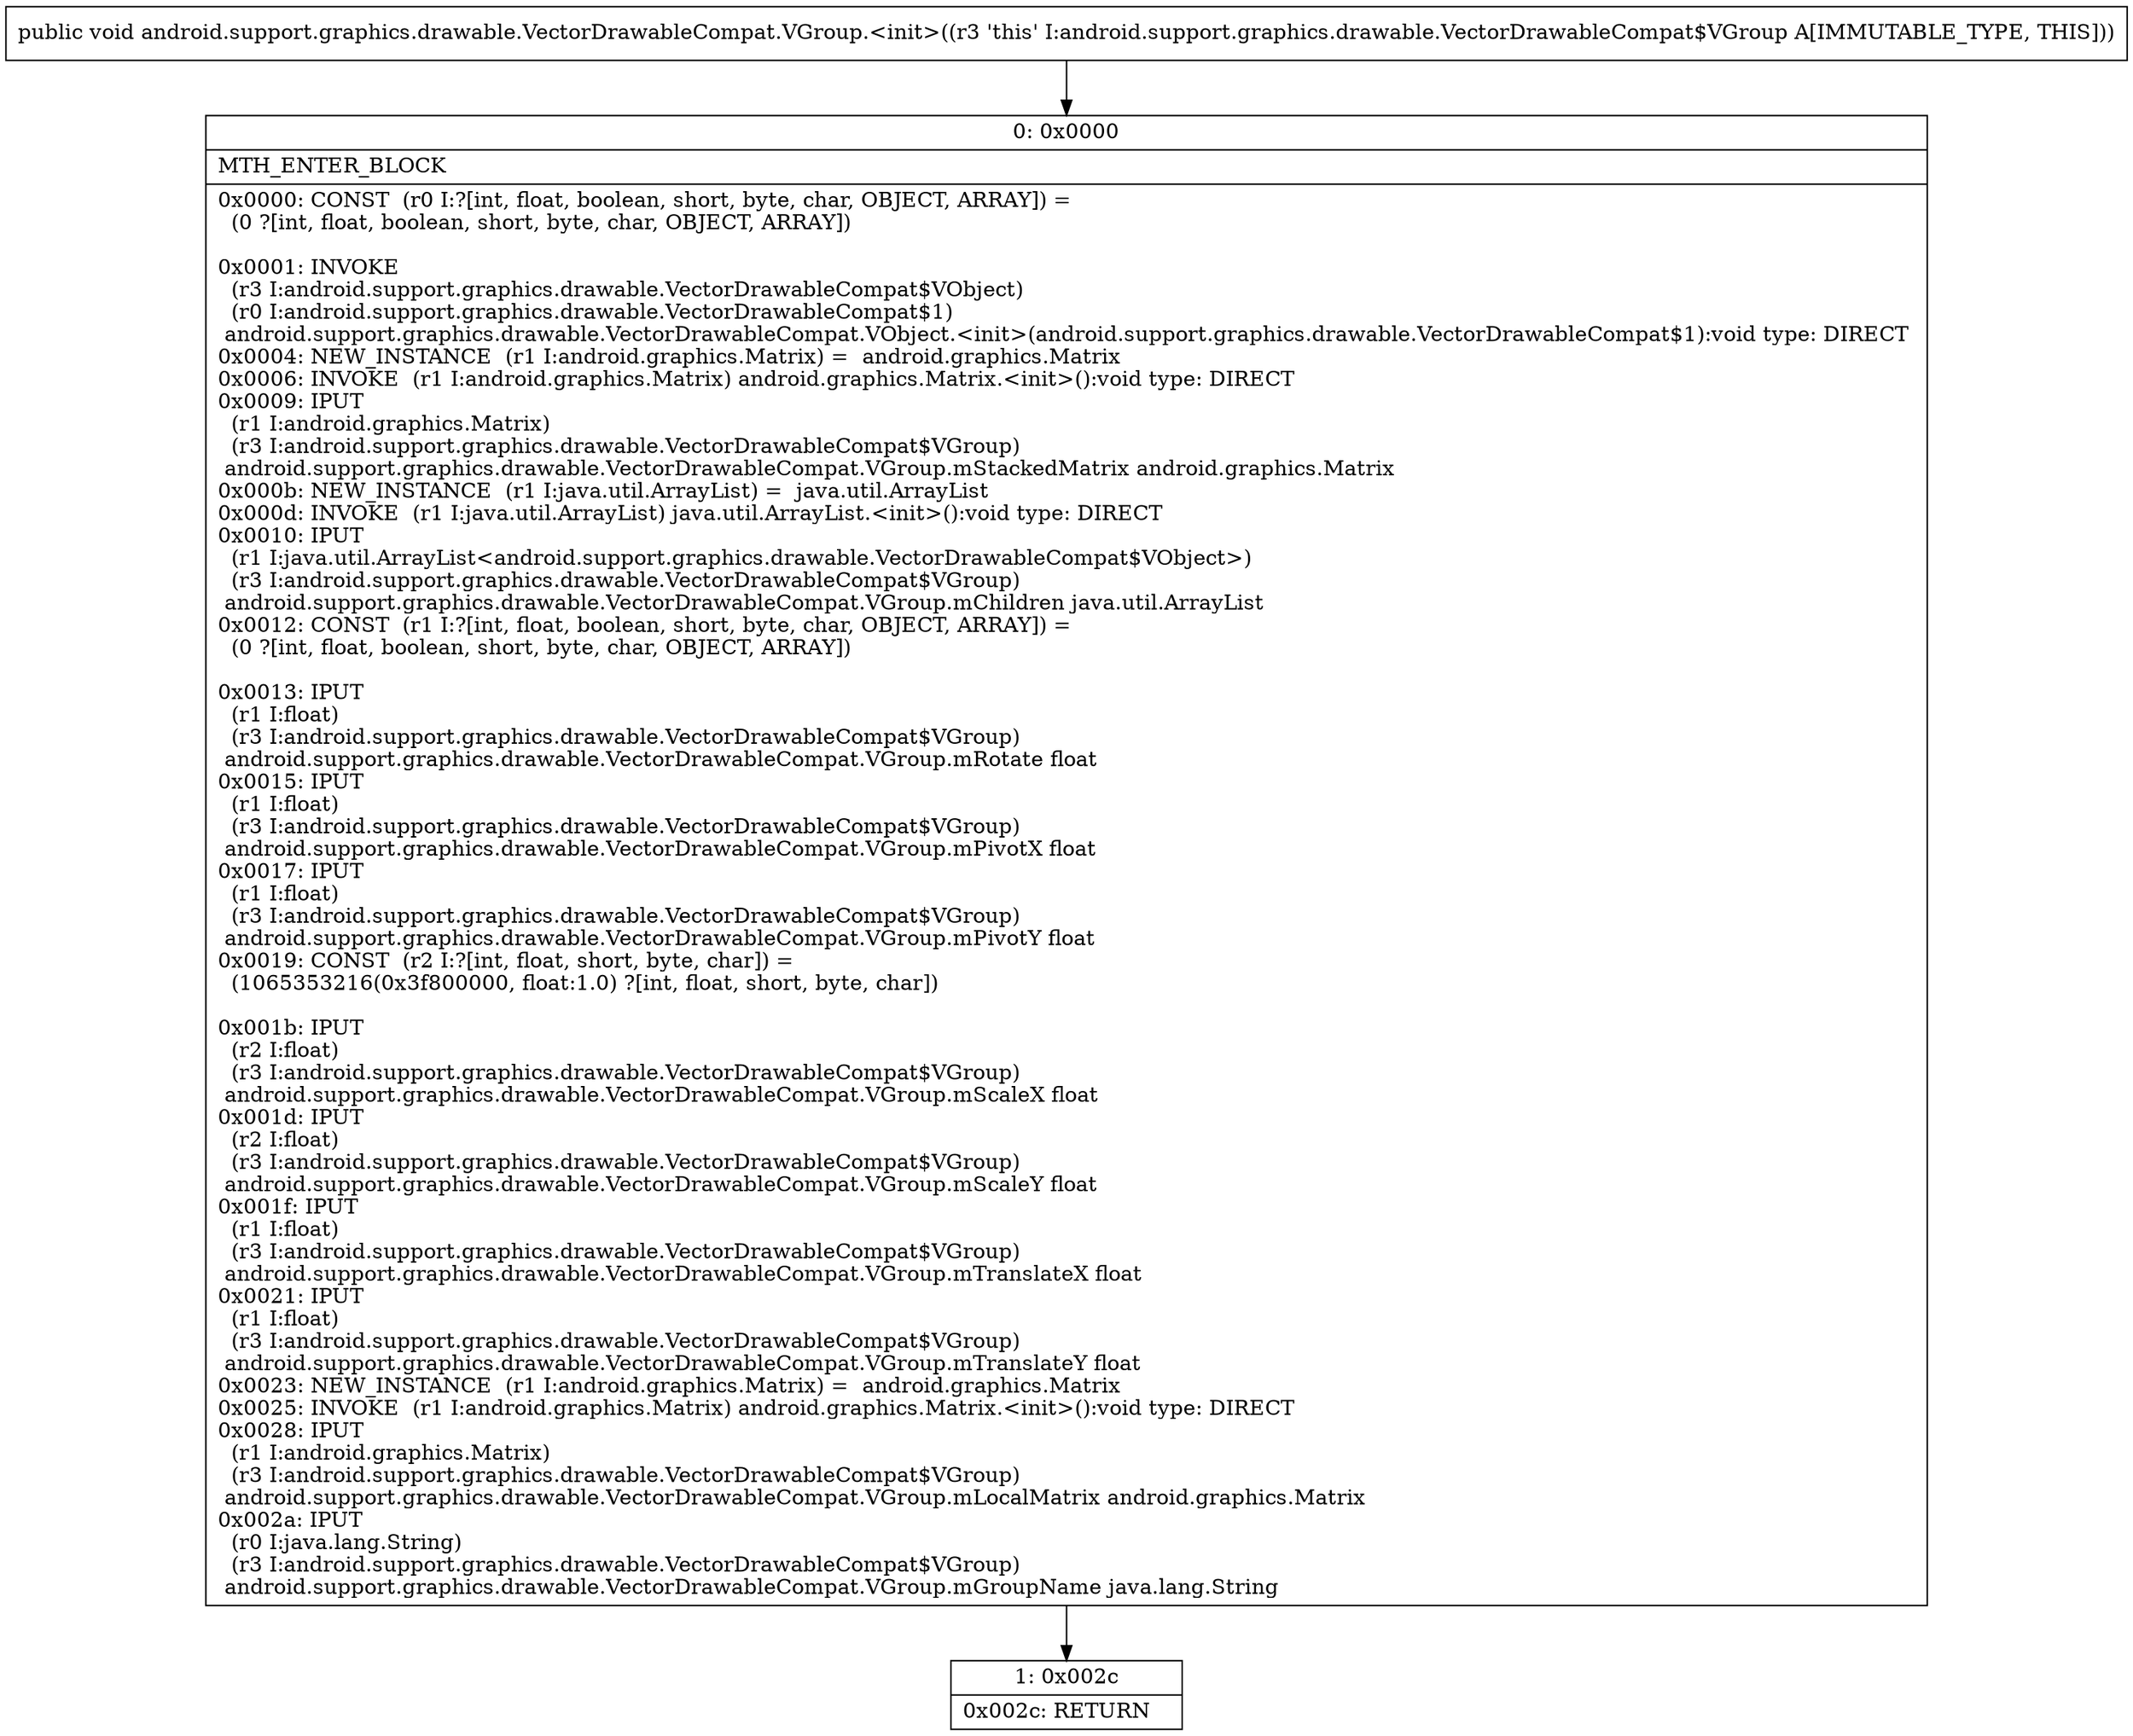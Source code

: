 digraph "CFG forandroid.support.graphics.drawable.VectorDrawableCompat.VGroup.\<init\>()V" {
Node_0 [shape=record,label="{0\:\ 0x0000|MTH_ENTER_BLOCK\l|0x0000: CONST  (r0 I:?[int, float, boolean, short, byte, char, OBJECT, ARRAY]) = \l  (0 ?[int, float, boolean, short, byte, char, OBJECT, ARRAY])\l \l0x0001: INVOKE  \l  (r3 I:android.support.graphics.drawable.VectorDrawableCompat$VObject)\l  (r0 I:android.support.graphics.drawable.VectorDrawableCompat$1)\l android.support.graphics.drawable.VectorDrawableCompat.VObject.\<init\>(android.support.graphics.drawable.VectorDrawableCompat$1):void type: DIRECT \l0x0004: NEW_INSTANCE  (r1 I:android.graphics.Matrix) =  android.graphics.Matrix \l0x0006: INVOKE  (r1 I:android.graphics.Matrix) android.graphics.Matrix.\<init\>():void type: DIRECT \l0x0009: IPUT  \l  (r1 I:android.graphics.Matrix)\l  (r3 I:android.support.graphics.drawable.VectorDrawableCompat$VGroup)\l android.support.graphics.drawable.VectorDrawableCompat.VGroup.mStackedMatrix android.graphics.Matrix \l0x000b: NEW_INSTANCE  (r1 I:java.util.ArrayList) =  java.util.ArrayList \l0x000d: INVOKE  (r1 I:java.util.ArrayList) java.util.ArrayList.\<init\>():void type: DIRECT \l0x0010: IPUT  \l  (r1 I:java.util.ArrayList\<android.support.graphics.drawable.VectorDrawableCompat$VObject\>)\l  (r3 I:android.support.graphics.drawable.VectorDrawableCompat$VGroup)\l android.support.graphics.drawable.VectorDrawableCompat.VGroup.mChildren java.util.ArrayList \l0x0012: CONST  (r1 I:?[int, float, boolean, short, byte, char, OBJECT, ARRAY]) = \l  (0 ?[int, float, boolean, short, byte, char, OBJECT, ARRAY])\l \l0x0013: IPUT  \l  (r1 I:float)\l  (r3 I:android.support.graphics.drawable.VectorDrawableCompat$VGroup)\l android.support.graphics.drawable.VectorDrawableCompat.VGroup.mRotate float \l0x0015: IPUT  \l  (r1 I:float)\l  (r3 I:android.support.graphics.drawable.VectorDrawableCompat$VGroup)\l android.support.graphics.drawable.VectorDrawableCompat.VGroup.mPivotX float \l0x0017: IPUT  \l  (r1 I:float)\l  (r3 I:android.support.graphics.drawable.VectorDrawableCompat$VGroup)\l android.support.graphics.drawable.VectorDrawableCompat.VGroup.mPivotY float \l0x0019: CONST  (r2 I:?[int, float, short, byte, char]) = \l  (1065353216(0x3f800000, float:1.0) ?[int, float, short, byte, char])\l \l0x001b: IPUT  \l  (r2 I:float)\l  (r3 I:android.support.graphics.drawable.VectorDrawableCompat$VGroup)\l android.support.graphics.drawable.VectorDrawableCompat.VGroup.mScaleX float \l0x001d: IPUT  \l  (r2 I:float)\l  (r3 I:android.support.graphics.drawable.VectorDrawableCompat$VGroup)\l android.support.graphics.drawable.VectorDrawableCompat.VGroup.mScaleY float \l0x001f: IPUT  \l  (r1 I:float)\l  (r3 I:android.support.graphics.drawable.VectorDrawableCompat$VGroup)\l android.support.graphics.drawable.VectorDrawableCompat.VGroup.mTranslateX float \l0x0021: IPUT  \l  (r1 I:float)\l  (r3 I:android.support.graphics.drawable.VectorDrawableCompat$VGroup)\l android.support.graphics.drawable.VectorDrawableCompat.VGroup.mTranslateY float \l0x0023: NEW_INSTANCE  (r1 I:android.graphics.Matrix) =  android.graphics.Matrix \l0x0025: INVOKE  (r1 I:android.graphics.Matrix) android.graphics.Matrix.\<init\>():void type: DIRECT \l0x0028: IPUT  \l  (r1 I:android.graphics.Matrix)\l  (r3 I:android.support.graphics.drawable.VectorDrawableCompat$VGroup)\l android.support.graphics.drawable.VectorDrawableCompat.VGroup.mLocalMatrix android.graphics.Matrix \l0x002a: IPUT  \l  (r0 I:java.lang.String)\l  (r3 I:android.support.graphics.drawable.VectorDrawableCompat$VGroup)\l android.support.graphics.drawable.VectorDrawableCompat.VGroup.mGroupName java.lang.String \l}"];
Node_1 [shape=record,label="{1\:\ 0x002c|0x002c: RETURN   \l}"];
MethodNode[shape=record,label="{public void android.support.graphics.drawable.VectorDrawableCompat.VGroup.\<init\>((r3 'this' I:android.support.graphics.drawable.VectorDrawableCompat$VGroup A[IMMUTABLE_TYPE, THIS])) }"];
MethodNode -> Node_0;
Node_0 -> Node_1;
}

